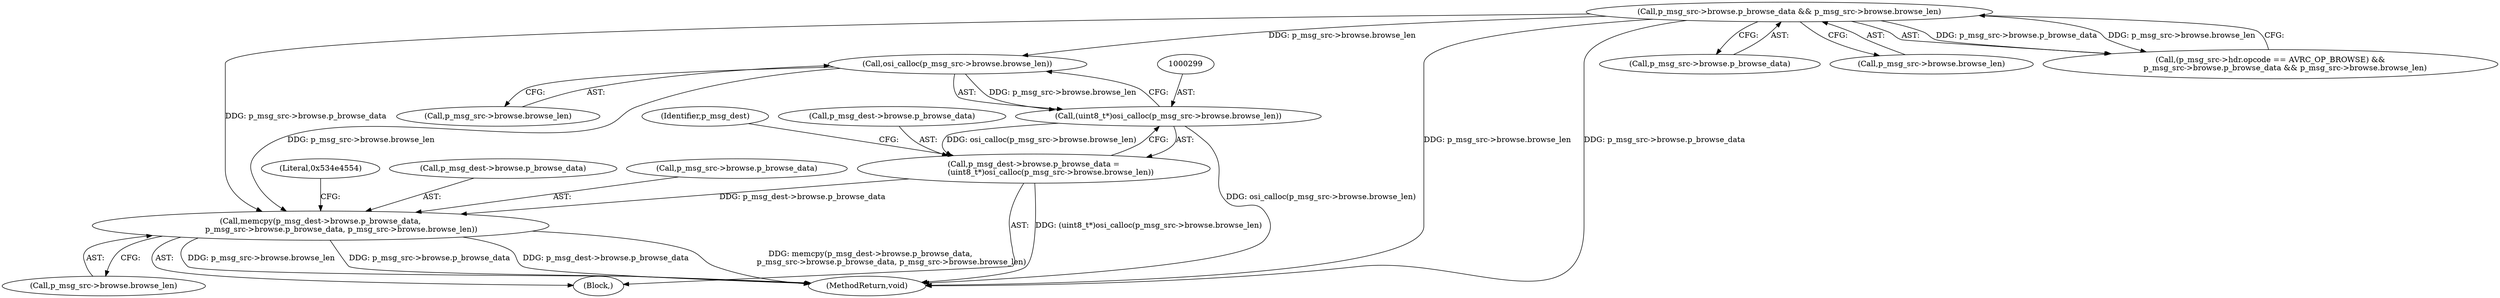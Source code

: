 digraph "0_Android_dd28d8ddf2985d654781770c691c60b45d7f32b4@API" {
"1000300" [label="(Call,osi_calloc(p_msg_src->browse.browse_len))"];
"1000280" [label="(Call,p_msg_src->browse.p_browse_data && p_msg_src->browse.browse_len)"];
"1000298" [label="(Call,(uint8_t*)osi_calloc(p_msg_src->browse.browse_len))"];
"1000292" [label="(Call,p_msg_dest->browse.p_browse_data =\n              (uint8_t*)osi_calloc(p_msg_src->browse.browse_len))"];
"1000306" [label="(Call,memcpy(p_msg_dest->browse.p_browse_data,\n                 p_msg_src->browse.p_browse_data, p_msg_src->browse.browse_len))"];
"1000306" [label="(Call,memcpy(p_msg_dest->browse.p_browse_data,\n                 p_msg_src->browse.p_browse_data, p_msg_src->browse.browse_len))"];
"1000281" [label="(Call,p_msg_src->browse.p_browse_data)"];
"1000286" [label="(Call,p_msg_src->browse.browse_len)"];
"1000317" [label="(Call,p_msg_src->browse.browse_len)"];
"1000301" [label="(Call,p_msg_src->browse.browse_len)"];
"1000323" [label="(Literal,0x534e4554)"];
"1000292" [label="(Call,p_msg_dest->browse.p_browse_data =\n              (uint8_t*)osi_calloc(p_msg_src->browse.browse_len))"];
"1000280" [label="(Call,p_msg_src->browse.p_browse_data && p_msg_src->browse.browse_len)"];
"1000272" [label="(Call,(p_msg_src->hdr.opcode == AVRC_OP_BROWSE) &&\n            p_msg_src->browse.p_browse_data && p_msg_src->browse.browse_len)"];
"1000291" [label="(Block,)"];
"1000328" [label="(MethodReturn,void)"];
"1000298" [label="(Call,(uint8_t*)osi_calloc(p_msg_src->browse.browse_len))"];
"1000307" [label="(Call,p_msg_dest->browse.p_browse_data)"];
"1000300" [label="(Call,osi_calloc(p_msg_src->browse.browse_len))"];
"1000309" [label="(Identifier,p_msg_dest)"];
"1000293" [label="(Call,p_msg_dest->browse.p_browse_data)"];
"1000312" [label="(Call,p_msg_src->browse.p_browse_data)"];
"1000300" -> "1000298"  [label="AST: "];
"1000300" -> "1000301"  [label="CFG: "];
"1000301" -> "1000300"  [label="AST: "];
"1000298" -> "1000300"  [label="CFG: "];
"1000300" -> "1000298"  [label="DDG: p_msg_src->browse.browse_len"];
"1000280" -> "1000300"  [label="DDG: p_msg_src->browse.browse_len"];
"1000300" -> "1000306"  [label="DDG: p_msg_src->browse.browse_len"];
"1000280" -> "1000272"  [label="AST: "];
"1000280" -> "1000281"  [label="CFG: "];
"1000280" -> "1000286"  [label="CFG: "];
"1000281" -> "1000280"  [label="AST: "];
"1000286" -> "1000280"  [label="AST: "];
"1000272" -> "1000280"  [label="CFG: "];
"1000280" -> "1000328"  [label="DDG: p_msg_src->browse.browse_len"];
"1000280" -> "1000328"  [label="DDG: p_msg_src->browse.p_browse_data"];
"1000280" -> "1000272"  [label="DDG: p_msg_src->browse.p_browse_data"];
"1000280" -> "1000272"  [label="DDG: p_msg_src->browse.browse_len"];
"1000280" -> "1000306"  [label="DDG: p_msg_src->browse.p_browse_data"];
"1000298" -> "1000292"  [label="AST: "];
"1000299" -> "1000298"  [label="AST: "];
"1000292" -> "1000298"  [label="CFG: "];
"1000298" -> "1000328"  [label="DDG: osi_calloc(p_msg_src->browse.browse_len)"];
"1000298" -> "1000292"  [label="DDG: osi_calloc(p_msg_src->browse.browse_len)"];
"1000292" -> "1000291"  [label="AST: "];
"1000293" -> "1000292"  [label="AST: "];
"1000309" -> "1000292"  [label="CFG: "];
"1000292" -> "1000328"  [label="DDG: (uint8_t*)osi_calloc(p_msg_src->browse.browse_len)"];
"1000292" -> "1000306"  [label="DDG: p_msg_dest->browse.p_browse_data"];
"1000306" -> "1000291"  [label="AST: "];
"1000306" -> "1000317"  [label="CFG: "];
"1000307" -> "1000306"  [label="AST: "];
"1000312" -> "1000306"  [label="AST: "];
"1000317" -> "1000306"  [label="AST: "];
"1000323" -> "1000306"  [label="CFG: "];
"1000306" -> "1000328"  [label="DDG: p_msg_src->browse.p_browse_data"];
"1000306" -> "1000328"  [label="DDG: p_msg_dest->browse.p_browse_data"];
"1000306" -> "1000328"  [label="DDG: memcpy(p_msg_dest->browse.p_browse_data,\n                 p_msg_src->browse.p_browse_data, p_msg_src->browse.browse_len)"];
"1000306" -> "1000328"  [label="DDG: p_msg_src->browse.browse_len"];
}
